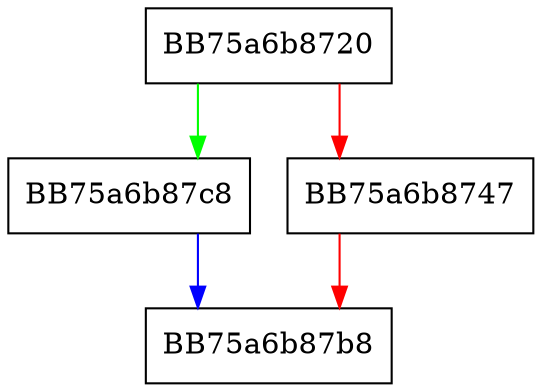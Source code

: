 digraph msil_emit_cast_pop {
  node [shape="box"];
  graph [splines=ortho];
  BB75a6b8720 -> BB75a6b87c8 [color="green"];
  BB75a6b8720 -> BB75a6b8747 [color="red"];
  BB75a6b8747 -> BB75a6b87b8 [color="red"];
  BB75a6b87c8 -> BB75a6b87b8 [color="blue"];
}